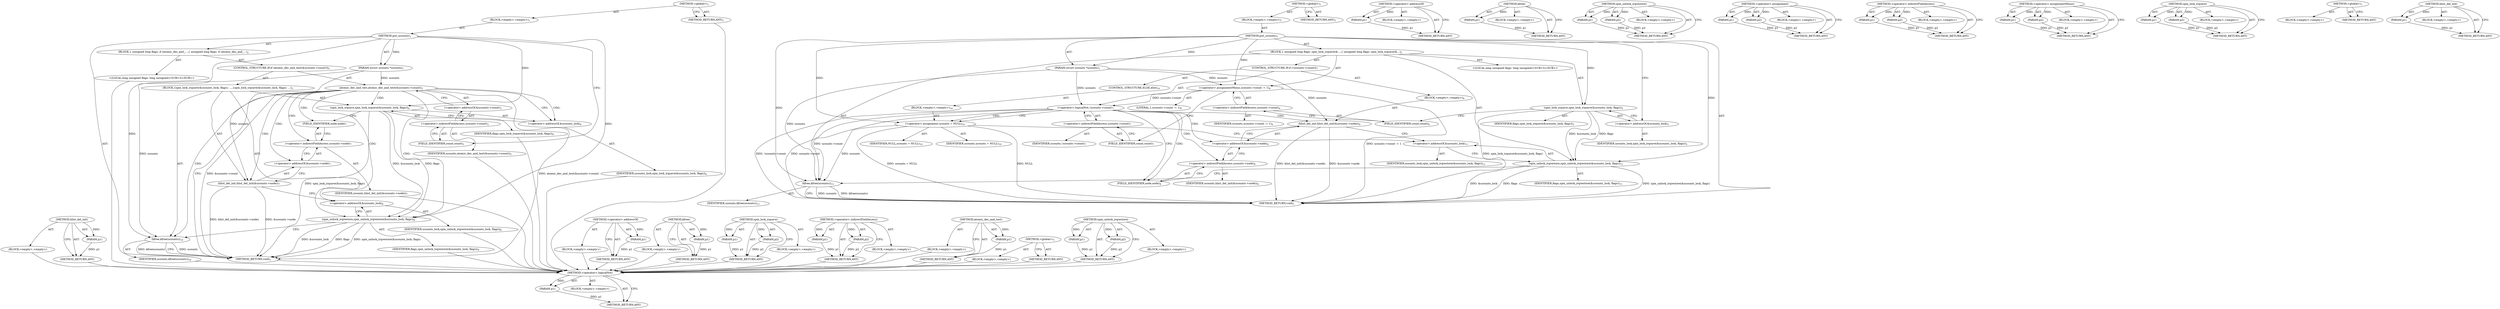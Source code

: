 digraph "hlist_del_init" {
vulnerable_71 [label=<(METHOD,hlist_del_init)>];
vulnerable_72 [label=<(PARAM,p1)>];
vulnerable_73 [label=<(BLOCK,&lt;empty&gt;,&lt;empty&gt;)>];
vulnerable_74 [label=<(METHOD_RETURN,ANY)>];
vulnerable_6 [label=<(METHOD,&lt;global&gt;)<SUB>1</SUB>>];
vulnerable_7 [label=<(BLOCK,&lt;empty&gt;,&lt;empty&gt;)<SUB>1</SUB>>];
vulnerable_8 [label=<(METHOD,put_ucounts)<SUB>1</SUB>>];
vulnerable_9 [label=<(PARAM,struct ucounts *ucounts)<SUB>1</SUB>>];
vulnerable_10 [label=<(BLOCK,{
 	unsigned long flags;
 
	if (atomic_dec_and_...,{
 	unsigned long flags;
 
	if (atomic_dec_and_...)<SUB>2</SUB>>];
vulnerable_11 [label="<(LOCAL,long unsigned flags: long unsigned)<SUB>3</SUB>>"];
vulnerable_12 [label=<(CONTROL_STRUCTURE,IF,if (atomic_dec_and_test(&amp;ucounts-&gt;count)))<SUB>5</SUB>>];
vulnerable_13 [label=<(atomic_dec_and_test,atomic_dec_and_test(&amp;ucounts-&gt;count))<SUB>5</SUB>>];
vulnerable_14 [label=<(&lt;operator&gt;.addressOf,&amp;ucounts-&gt;count)<SUB>5</SUB>>];
vulnerable_15 [label=<(&lt;operator&gt;.indirectFieldAccess,ucounts-&gt;count)<SUB>5</SUB>>];
vulnerable_16 [label=<(IDENTIFIER,ucounts,atomic_dec_and_test(&amp;ucounts-&gt;count))<SUB>5</SUB>>];
vulnerable_17 [label=<(FIELD_IDENTIFIER,count,count)<SUB>5</SUB>>];
vulnerable_18 [label=<(BLOCK,{
		spin_lock_irqsave(&amp;ucounts_lock, flags);
 	...,{
		spin_lock_irqsave(&amp;ucounts_lock, flags);
 	...)<SUB>5</SUB>>];
vulnerable_19 [label=<(spin_lock_irqsave,spin_lock_irqsave(&amp;ucounts_lock, flags))<SUB>6</SUB>>];
vulnerable_20 [label=<(&lt;operator&gt;.addressOf,&amp;ucounts_lock)<SUB>6</SUB>>];
vulnerable_21 [label=<(IDENTIFIER,ucounts_lock,spin_lock_irqsave(&amp;ucounts_lock, flags))<SUB>6</SUB>>];
vulnerable_22 [label=<(IDENTIFIER,flags,spin_lock_irqsave(&amp;ucounts_lock, flags))<SUB>6</SUB>>];
vulnerable_23 [label=<(hlist_del_init,hlist_del_init(&amp;ucounts-&gt;node))<SUB>7</SUB>>];
vulnerable_24 [label=<(&lt;operator&gt;.addressOf,&amp;ucounts-&gt;node)<SUB>7</SUB>>];
vulnerable_25 [label=<(&lt;operator&gt;.indirectFieldAccess,ucounts-&gt;node)<SUB>7</SUB>>];
vulnerable_26 [label=<(IDENTIFIER,ucounts,hlist_del_init(&amp;ucounts-&gt;node))<SUB>7</SUB>>];
vulnerable_27 [label=<(FIELD_IDENTIFIER,node,node)<SUB>7</SUB>>];
vulnerable_28 [label=<(spin_unlock_irqrestore,spin_unlock_irqrestore(&amp;ucounts_lock, flags))<SUB>8</SUB>>];
vulnerable_29 [label=<(&lt;operator&gt;.addressOf,&amp;ucounts_lock)<SUB>8</SUB>>];
vulnerable_30 [label=<(IDENTIFIER,ucounts_lock,spin_unlock_irqrestore(&amp;ucounts_lock, flags))<SUB>8</SUB>>];
vulnerable_31 [label=<(IDENTIFIER,flags,spin_unlock_irqrestore(&amp;ucounts_lock, flags))<SUB>8</SUB>>];
vulnerable_32 [label=<(kfree,kfree(ucounts))<SUB>10</SUB>>];
vulnerable_33 [label=<(IDENTIFIER,ucounts,kfree(ucounts))<SUB>10</SUB>>];
vulnerable_34 [label=<(METHOD_RETURN,void)<SUB>1</SUB>>];
vulnerable_36 [label=<(METHOD_RETURN,ANY)<SUB>1</SUB>>];
vulnerable_57 [label=<(METHOD,&lt;operator&gt;.addressOf)>];
vulnerable_58 [label=<(PARAM,p1)>];
vulnerable_59 [label=<(BLOCK,&lt;empty&gt;,&lt;empty&gt;)>];
vulnerable_60 [label=<(METHOD_RETURN,ANY)>];
vulnerable_80 [label=<(METHOD,kfree)>];
vulnerable_81 [label=<(PARAM,p1)>];
vulnerable_82 [label=<(BLOCK,&lt;empty&gt;,&lt;empty&gt;)>];
vulnerable_83 [label=<(METHOD_RETURN,ANY)>];
vulnerable_66 [label=<(METHOD,spin_lock_irqsave)>];
vulnerable_67 [label=<(PARAM,p1)>];
vulnerable_68 [label=<(PARAM,p2)>];
vulnerable_69 [label=<(BLOCK,&lt;empty&gt;,&lt;empty&gt;)>];
vulnerable_70 [label=<(METHOD_RETURN,ANY)>];
vulnerable_61 [label=<(METHOD,&lt;operator&gt;.indirectFieldAccess)>];
vulnerable_62 [label=<(PARAM,p1)>];
vulnerable_63 [label=<(PARAM,p2)>];
vulnerable_64 [label=<(BLOCK,&lt;empty&gt;,&lt;empty&gt;)>];
vulnerable_65 [label=<(METHOD_RETURN,ANY)>];
vulnerable_53 [label=<(METHOD,atomic_dec_and_test)>];
vulnerable_54 [label=<(PARAM,p1)>];
vulnerable_55 [label=<(BLOCK,&lt;empty&gt;,&lt;empty&gt;)>];
vulnerable_56 [label=<(METHOD_RETURN,ANY)>];
vulnerable_47 [label=<(METHOD,&lt;global&gt;)<SUB>1</SUB>>];
vulnerable_48 [label=<(BLOCK,&lt;empty&gt;,&lt;empty&gt;)>];
vulnerable_49 [label=<(METHOD_RETURN,ANY)>];
vulnerable_75 [label=<(METHOD,spin_unlock_irqrestore)>];
vulnerable_76 [label=<(PARAM,p1)>];
vulnerable_77 [label=<(PARAM,p2)>];
vulnerable_78 [label=<(BLOCK,&lt;empty&gt;,&lt;empty&gt;)>];
vulnerable_79 [label=<(METHOD_RETURN,ANY)>];
fixed_83 [label=<(METHOD,&lt;operator&gt;.logicalNot)>];
fixed_84 [label=<(PARAM,p1)>];
fixed_85 [label=<(BLOCK,&lt;empty&gt;,&lt;empty&gt;)>];
fixed_86 [label=<(METHOD_RETURN,ANY)>];
fixed_6 [label=<(METHOD,&lt;global&gt;)<SUB>1</SUB>>];
fixed_7 [label=<(BLOCK,&lt;empty&gt;,&lt;empty&gt;)<SUB>1</SUB>>];
fixed_8 [label=<(METHOD,put_ucounts)<SUB>1</SUB>>];
fixed_9 [label=<(PARAM,struct ucounts *ucounts)<SUB>1</SUB>>];
fixed_10 [label=<(BLOCK,{
 	unsigned long flags;
 
	spin_lock_irqsave(&amp;...,{
 	unsigned long flags;
 
	spin_lock_irqsave(&amp;...)<SUB>2</SUB>>];
fixed_11 [label="<(LOCAL,long unsigned flags: long unsigned)<SUB>3</SUB>>"];
fixed_12 [label=<(spin_lock_irqsave,spin_lock_irqsave(&amp;ucounts_lock, flags))<SUB>5</SUB>>];
fixed_13 [label=<(&lt;operator&gt;.addressOf,&amp;ucounts_lock)<SUB>5</SUB>>];
fixed_14 [label=<(IDENTIFIER,ucounts_lock,spin_lock_irqsave(&amp;ucounts_lock, flags))<SUB>5</SUB>>];
fixed_15 [label=<(IDENTIFIER,flags,spin_lock_irqsave(&amp;ucounts_lock, flags))<SUB>5</SUB>>];
fixed_16 [label=<(&lt;operator&gt;.assignmentMinus,ucounts-&gt;count -= 1)<SUB>6</SUB>>];
fixed_17 [label=<(&lt;operator&gt;.indirectFieldAccess,ucounts-&gt;count)<SUB>6</SUB>>];
fixed_18 [label=<(IDENTIFIER,ucounts,ucounts-&gt;count -= 1)<SUB>6</SUB>>];
fixed_19 [label=<(FIELD_IDENTIFIER,count,count)<SUB>6</SUB>>];
fixed_20 [label=<(LITERAL,1,ucounts-&gt;count -= 1)<SUB>6</SUB>>];
fixed_21 [label=<(CONTROL_STRUCTURE,IF,if (!ucounts-&gt;count))<SUB>7</SUB>>];
fixed_22 [label=<(&lt;operator&gt;.logicalNot,!ucounts-&gt;count)<SUB>7</SUB>>];
fixed_23 [label=<(&lt;operator&gt;.indirectFieldAccess,ucounts-&gt;count)<SUB>7</SUB>>];
fixed_24 [label=<(IDENTIFIER,ucounts,!ucounts-&gt;count)<SUB>7</SUB>>];
fixed_25 [label=<(FIELD_IDENTIFIER,count,count)<SUB>7</SUB>>];
fixed_26 [label=<(BLOCK,&lt;empty&gt;,&lt;empty&gt;)<SUB>8</SUB>>];
fixed_27 [label=<(hlist_del_init,hlist_del_init(&amp;ucounts-&gt;node))<SUB>8</SUB>>];
fixed_28 [label=<(&lt;operator&gt;.addressOf,&amp;ucounts-&gt;node)<SUB>8</SUB>>];
fixed_29 [label=<(&lt;operator&gt;.indirectFieldAccess,ucounts-&gt;node)<SUB>8</SUB>>];
fixed_30 [label=<(IDENTIFIER,ucounts,hlist_del_init(&amp;ucounts-&gt;node))<SUB>8</SUB>>];
fixed_31 [label=<(FIELD_IDENTIFIER,node,node)<SUB>8</SUB>>];
fixed_32 [label=<(CONTROL_STRUCTURE,ELSE,else)<SUB>10</SUB>>];
fixed_33 [label=<(BLOCK,&lt;empty&gt;,&lt;empty&gt;)<SUB>10</SUB>>];
fixed_34 [label=<(&lt;operator&gt;.assignment,ucounts = NULL)<SUB>10</SUB>>];
fixed_35 [label=<(IDENTIFIER,ucounts,ucounts = NULL)<SUB>10</SUB>>];
fixed_36 [label=<(IDENTIFIER,NULL,ucounts = NULL)<SUB>10</SUB>>];
fixed_37 [label=<(spin_unlock_irqrestore,spin_unlock_irqrestore(&amp;ucounts_lock, flags))<SUB>11</SUB>>];
fixed_38 [label=<(&lt;operator&gt;.addressOf,&amp;ucounts_lock)<SUB>11</SUB>>];
fixed_39 [label=<(IDENTIFIER,ucounts_lock,spin_unlock_irqrestore(&amp;ucounts_lock, flags))<SUB>11</SUB>>];
fixed_40 [label=<(IDENTIFIER,flags,spin_unlock_irqrestore(&amp;ucounts_lock, flags))<SUB>11</SUB>>];
fixed_41 [label=<(kfree,kfree(ucounts))<SUB>13</SUB>>];
fixed_42 [label=<(IDENTIFIER,ucounts,kfree(ucounts))<SUB>13</SUB>>];
fixed_43 [label=<(METHOD_RETURN,void)<SUB>1</SUB>>];
fixed_45 [label=<(METHOD_RETURN,ANY)<SUB>1</SUB>>];
fixed_69 [label=<(METHOD,&lt;operator&gt;.addressOf)>];
fixed_70 [label=<(PARAM,p1)>];
fixed_71 [label=<(BLOCK,&lt;empty&gt;,&lt;empty&gt;)>];
fixed_72 [label=<(METHOD_RETURN,ANY)>];
fixed_101 [label=<(METHOD,kfree)>];
fixed_102 [label=<(PARAM,p1)>];
fixed_103 [label=<(BLOCK,&lt;empty&gt;,&lt;empty&gt;)>];
fixed_104 [label=<(METHOD_RETURN,ANY)>];
fixed_96 [label=<(METHOD,spin_unlock_irqrestore)>];
fixed_97 [label=<(PARAM,p1)>];
fixed_98 [label=<(PARAM,p2)>];
fixed_99 [label=<(BLOCK,&lt;empty&gt;,&lt;empty&gt;)>];
fixed_100 [label=<(METHOD_RETURN,ANY)>];
fixed_91 [label=<(METHOD,&lt;operator&gt;.assignment)>];
fixed_92 [label=<(PARAM,p1)>];
fixed_93 [label=<(PARAM,p2)>];
fixed_94 [label=<(BLOCK,&lt;empty&gt;,&lt;empty&gt;)>];
fixed_95 [label=<(METHOD_RETURN,ANY)>];
fixed_78 [label=<(METHOD,&lt;operator&gt;.indirectFieldAccess)>];
fixed_79 [label=<(PARAM,p1)>];
fixed_80 [label=<(PARAM,p2)>];
fixed_81 [label=<(BLOCK,&lt;empty&gt;,&lt;empty&gt;)>];
fixed_82 [label=<(METHOD_RETURN,ANY)>];
fixed_73 [label=<(METHOD,&lt;operator&gt;.assignmentMinus)>];
fixed_74 [label=<(PARAM,p1)>];
fixed_75 [label=<(PARAM,p2)>];
fixed_76 [label=<(BLOCK,&lt;empty&gt;,&lt;empty&gt;)>];
fixed_77 [label=<(METHOD_RETURN,ANY)>];
fixed_64 [label=<(METHOD,spin_lock_irqsave)>];
fixed_65 [label=<(PARAM,p1)>];
fixed_66 [label=<(PARAM,p2)>];
fixed_67 [label=<(BLOCK,&lt;empty&gt;,&lt;empty&gt;)>];
fixed_68 [label=<(METHOD_RETURN,ANY)>];
fixed_58 [label=<(METHOD,&lt;global&gt;)<SUB>1</SUB>>];
fixed_59 [label=<(BLOCK,&lt;empty&gt;,&lt;empty&gt;)>];
fixed_60 [label=<(METHOD_RETURN,ANY)>];
fixed_87 [label=<(METHOD,hlist_del_init)>];
fixed_88 [label=<(PARAM,p1)>];
fixed_89 [label=<(BLOCK,&lt;empty&gt;,&lt;empty&gt;)>];
fixed_90 [label=<(METHOD_RETURN,ANY)>];
vulnerable_71 -> vulnerable_72  [key=0, label="AST: "];
vulnerable_71 -> vulnerable_72  [key=1, label="DDG: "];
vulnerable_71 -> vulnerable_73  [key=0, label="AST: "];
vulnerable_71 -> vulnerable_74  [key=0, label="AST: "];
vulnerable_71 -> vulnerable_74  [key=1, label="CFG: "];
vulnerable_72 -> vulnerable_74  [key=0, label="DDG: p1"];
vulnerable_73 -> fixed_83  [key=0];
vulnerable_74 -> fixed_83  [key=0];
vulnerable_6 -> vulnerable_7  [key=0, label="AST: "];
vulnerable_6 -> vulnerable_36  [key=0, label="AST: "];
vulnerable_6 -> vulnerable_36  [key=1, label="CFG: "];
vulnerable_7 -> vulnerable_8  [key=0, label="AST: "];
vulnerable_8 -> vulnerable_9  [key=0, label="AST: "];
vulnerable_8 -> vulnerable_9  [key=1, label="DDG: "];
vulnerable_8 -> vulnerable_10  [key=0, label="AST: "];
vulnerable_8 -> vulnerable_34  [key=0, label="AST: "];
vulnerable_8 -> vulnerable_17  [key=0, label="CFG: "];
vulnerable_8 -> vulnerable_19  [key=0, label="DDG: "];
vulnerable_8 -> vulnerable_28  [key=0, label="DDG: "];
vulnerable_8 -> vulnerable_32  [key=0, label="DDG: "];
vulnerable_9 -> vulnerable_13  [key=0, label="DDG: ucounts"];
vulnerable_9 -> vulnerable_23  [key=0, label="DDG: ucounts"];
vulnerable_9 -> vulnerable_32  [key=0, label="DDG: ucounts"];
vulnerable_10 -> vulnerable_11  [key=0, label="AST: "];
vulnerable_10 -> vulnerable_12  [key=0, label="AST: "];
vulnerable_11 -> fixed_83  [key=0];
vulnerable_12 -> vulnerable_13  [key=0, label="AST: "];
vulnerable_12 -> vulnerable_18  [key=0, label="AST: "];
vulnerable_13 -> vulnerable_14  [key=0, label="AST: "];
vulnerable_13 -> vulnerable_34  [key=0, label="CFG: "];
vulnerable_13 -> vulnerable_34  [key=1, label="DDG: &amp;ucounts-&gt;count"];
vulnerable_13 -> vulnerable_34  [key=2, label="DDG: atomic_dec_and_test(&amp;ucounts-&gt;count)"];
vulnerable_13 -> vulnerable_20  [key=0, label="CFG: "];
vulnerable_13 -> vulnerable_20  [key=1, label="CDG: "];
vulnerable_13 -> vulnerable_24  [key=0, label="CDG: "];
vulnerable_13 -> vulnerable_29  [key=0, label="CDG: "];
vulnerable_13 -> vulnerable_32  [key=0, label="CDG: "];
vulnerable_13 -> vulnerable_23  [key=0, label="CDG: "];
vulnerable_13 -> vulnerable_19  [key=0, label="CDG: "];
vulnerable_13 -> vulnerable_28  [key=0, label="CDG: "];
vulnerable_13 -> vulnerable_25  [key=0, label="CDG: "];
vulnerable_13 -> vulnerable_27  [key=0, label="CDG: "];
vulnerable_14 -> vulnerable_15  [key=0, label="AST: "];
vulnerable_14 -> vulnerable_13  [key=0, label="CFG: "];
vulnerable_15 -> vulnerable_16  [key=0, label="AST: "];
vulnerable_15 -> vulnerable_17  [key=0, label="AST: "];
vulnerable_15 -> vulnerable_14  [key=0, label="CFG: "];
vulnerable_16 -> fixed_83  [key=0];
vulnerable_17 -> vulnerable_15  [key=0, label="CFG: "];
vulnerable_18 -> vulnerable_19  [key=0, label="AST: "];
vulnerable_18 -> vulnerable_23  [key=0, label="AST: "];
vulnerable_18 -> vulnerable_28  [key=0, label="AST: "];
vulnerable_18 -> vulnerable_32  [key=0, label="AST: "];
vulnerable_19 -> vulnerable_20  [key=0, label="AST: "];
vulnerable_19 -> vulnerable_22  [key=0, label="AST: "];
vulnerable_19 -> vulnerable_27  [key=0, label="CFG: "];
vulnerable_19 -> vulnerable_34  [key=0, label="DDG: spin_lock_irqsave(&amp;ucounts_lock, flags)"];
vulnerable_19 -> vulnerable_28  [key=0, label="DDG: &amp;ucounts_lock"];
vulnerable_19 -> vulnerable_28  [key=1, label="DDG: flags"];
vulnerable_20 -> vulnerable_21  [key=0, label="AST: "];
vulnerable_20 -> vulnerable_19  [key=0, label="CFG: "];
vulnerable_21 -> fixed_83  [key=0];
vulnerable_22 -> fixed_83  [key=0];
vulnerable_23 -> vulnerable_24  [key=0, label="AST: "];
vulnerable_23 -> vulnerable_29  [key=0, label="CFG: "];
vulnerable_23 -> vulnerable_34  [key=0, label="DDG: &amp;ucounts-&gt;node"];
vulnerable_23 -> vulnerable_34  [key=1, label="DDG: hlist_del_init(&amp;ucounts-&gt;node)"];
vulnerable_24 -> vulnerable_25  [key=0, label="AST: "];
vulnerable_24 -> vulnerable_23  [key=0, label="CFG: "];
vulnerable_25 -> vulnerable_26  [key=0, label="AST: "];
vulnerable_25 -> vulnerable_27  [key=0, label="AST: "];
vulnerable_25 -> vulnerable_24  [key=0, label="CFG: "];
vulnerable_26 -> fixed_83  [key=0];
vulnerable_27 -> vulnerable_25  [key=0, label="CFG: "];
vulnerable_28 -> vulnerable_29  [key=0, label="AST: "];
vulnerable_28 -> vulnerable_31  [key=0, label="AST: "];
vulnerable_28 -> vulnerable_32  [key=0, label="CFG: "];
vulnerable_28 -> vulnerable_34  [key=0, label="DDG: &amp;ucounts_lock"];
vulnerable_28 -> vulnerable_34  [key=1, label="DDG: flags"];
vulnerable_28 -> vulnerable_34  [key=2, label="DDG: spin_unlock_irqrestore(&amp;ucounts_lock, flags)"];
vulnerable_29 -> vulnerable_30  [key=0, label="AST: "];
vulnerable_29 -> vulnerable_28  [key=0, label="CFG: "];
vulnerable_30 -> fixed_83  [key=0];
vulnerable_31 -> fixed_83  [key=0];
vulnerable_32 -> vulnerable_33  [key=0, label="AST: "];
vulnerable_32 -> vulnerable_34  [key=0, label="CFG: "];
vulnerable_32 -> vulnerable_34  [key=1, label="DDG: ucounts"];
vulnerable_32 -> vulnerable_34  [key=2, label="DDG: kfree(ucounts)"];
vulnerable_33 -> fixed_83  [key=0];
vulnerable_34 -> fixed_83  [key=0];
vulnerable_36 -> fixed_83  [key=0];
vulnerable_57 -> vulnerable_58  [key=0, label="AST: "];
vulnerable_57 -> vulnerable_58  [key=1, label="DDG: "];
vulnerable_57 -> vulnerable_59  [key=0, label="AST: "];
vulnerable_57 -> vulnerable_60  [key=0, label="AST: "];
vulnerable_57 -> vulnerable_60  [key=1, label="CFG: "];
vulnerable_58 -> vulnerable_60  [key=0, label="DDG: p1"];
vulnerable_59 -> fixed_83  [key=0];
vulnerable_60 -> fixed_83  [key=0];
vulnerable_80 -> vulnerable_81  [key=0, label="AST: "];
vulnerable_80 -> vulnerable_81  [key=1, label="DDG: "];
vulnerable_80 -> vulnerable_82  [key=0, label="AST: "];
vulnerable_80 -> vulnerable_83  [key=0, label="AST: "];
vulnerable_80 -> vulnerable_83  [key=1, label="CFG: "];
vulnerable_81 -> vulnerable_83  [key=0, label="DDG: p1"];
vulnerable_82 -> fixed_83  [key=0];
vulnerable_83 -> fixed_83  [key=0];
vulnerable_66 -> vulnerable_67  [key=0, label="AST: "];
vulnerable_66 -> vulnerable_67  [key=1, label="DDG: "];
vulnerable_66 -> vulnerable_69  [key=0, label="AST: "];
vulnerable_66 -> vulnerable_68  [key=0, label="AST: "];
vulnerable_66 -> vulnerable_68  [key=1, label="DDG: "];
vulnerable_66 -> vulnerable_70  [key=0, label="AST: "];
vulnerable_66 -> vulnerable_70  [key=1, label="CFG: "];
vulnerable_67 -> vulnerable_70  [key=0, label="DDG: p1"];
vulnerable_68 -> vulnerable_70  [key=0, label="DDG: p2"];
vulnerable_69 -> fixed_83  [key=0];
vulnerable_70 -> fixed_83  [key=0];
vulnerable_61 -> vulnerable_62  [key=0, label="AST: "];
vulnerable_61 -> vulnerable_62  [key=1, label="DDG: "];
vulnerable_61 -> vulnerable_64  [key=0, label="AST: "];
vulnerable_61 -> vulnerable_63  [key=0, label="AST: "];
vulnerable_61 -> vulnerable_63  [key=1, label="DDG: "];
vulnerable_61 -> vulnerable_65  [key=0, label="AST: "];
vulnerable_61 -> vulnerable_65  [key=1, label="CFG: "];
vulnerable_62 -> vulnerable_65  [key=0, label="DDG: p1"];
vulnerable_63 -> vulnerable_65  [key=0, label="DDG: p2"];
vulnerable_64 -> fixed_83  [key=0];
vulnerable_65 -> fixed_83  [key=0];
vulnerable_53 -> vulnerable_54  [key=0, label="AST: "];
vulnerable_53 -> vulnerable_54  [key=1, label="DDG: "];
vulnerable_53 -> vulnerable_55  [key=0, label="AST: "];
vulnerable_53 -> vulnerable_56  [key=0, label="AST: "];
vulnerable_53 -> vulnerable_56  [key=1, label="CFG: "];
vulnerable_54 -> vulnerable_56  [key=0, label="DDG: p1"];
vulnerable_55 -> fixed_83  [key=0];
vulnerable_56 -> fixed_83  [key=0];
vulnerable_47 -> vulnerable_48  [key=0, label="AST: "];
vulnerable_47 -> vulnerable_49  [key=0, label="AST: "];
vulnerable_47 -> vulnerable_49  [key=1, label="CFG: "];
vulnerable_48 -> fixed_83  [key=0];
vulnerable_49 -> fixed_83  [key=0];
vulnerable_75 -> vulnerable_76  [key=0, label="AST: "];
vulnerable_75 -> vulnerable_76  [key=1, label="DDG: "];
vulnerable_75 -> vulnerable_78  [key=0, label="AST: "];
vulnerable_75 -> vulnerable_77  [key=0, label="AST: "];
vulnerable_75 -> vulnerable_77  [key=1, label="DDG: "];
vulnerable_75 -> vulnerable_79  [key=0, label="AST: "];
vulnerable_75 -> vulnerable_79  [key=1, label="CFG: "];
vulnerable_76 -> vulnerable_79  [key=0, label="DDG: p1"];
vulnerable_77 -> vulnerable_79  [key=0, label="DDG: p2"];
vulnerable_78 -> fixed_83  [key=0];
vulnerable_79 -> fixed_83  [key=0];
fixed_83 -> fixed_84  [key=0, label="AST: "];
fixed_83 -> fixed_84  [key=1, label="DDG: "];
fixed_83 -> fixed_85  [key=0, label="AST: "];
fixed_83 -> fixed_86  [key=0, label="AST: "];
fixed_83 -> fixed_86  [key=1, label="CFG: "];
fixed_84 -> fixed_86  [key=0, label="DDG: p1"];
fixed_6 -> fixed_7  [key=0, label="AST: "];
fixed_6 -> fixed_45  [key=0, label="AST: "];
fixed_6 -> fixed_45  [key=1, label="CFG: "];
fixed_7 -> fixed_8  [key=0, label="AST: "];
fixed_8 -> fixed_9  [key=0, label="AST: "];
fixed_8 -> fixed_9  [key=1, label="DDG: "];
fixed_8 -> fixed_10  [key=0, label="AST: "];
fixed_8 -> fixed_43  [key=0, label="AST: "];
fixed_8 -> fixed_13  [key=0, label="CFG: "];
fixed_8 -> fixed_16  [key=0, label="DDG: "];
fixed_8 -> fixed_12  [key=0, label="DDG: "];
fixed_8 -> fixed_37  [key=0, label="DDG: "];
fixed_8 -> fixed_41  [key=0, label="DDG: "];
fixed_8 -> fixed_34  [key=0, label="DDG: "];
fixed_9 -> fixed_16  [key=0, label="DDG: ucounts"];
fixed_9 -> fixed_41  [key=0, label="DDG: ucounts"];
fixed_9 -> fixed_22  [key=0, label="DDG: ucounts"];
fixed_9 -> fixed_27  [key=0, label="DDG: ucounts"];
fixed_10 -> fixed_11  [key=0, label="AST: "];
fixed_10 -> fixed_12  [key=0, label="AST: "];
fixed_10 -> fixed_16  [key=0, label="AST: "];
fixed_10 -> fixed_21  [key=0, label="AST: "];
fixed_10 -> fixed_37  [key=0, label="AST: "];
fixed_10 -> fixed_41  [key=0, label="AST: "];
fixed_12 -> fixed_13  [key=0, label="AST: "];
fixed_12 -> fixed_15  [key=0, label="AST: "];
fixed_12 -> fixed_19  [key=0, label="CFG: "];
fixed_12 -> fixed_43  [key=0, label="DDG: spin_lock_irqsave(&amp;ucounts_lock, flags)"];
fixed_12 -> fixed_37  [key=0, label="DDG: &amp;ucounts_lock"];
fixed_12 -> fixed_37  [key=1, label="DDG: flags"];
fixed_13 -> fixed_14  [key=0, label="AST: "];
fixed_13 -> fixed_12  [key=0, label="CFG: "];
fixed_16 -> fixed_17  [key=0, label="AST: "];
fixed_16 -> fixed_20  [key=0, label="AST: "];
fixed_16 -> fixed_25  [key=0, label="CFG: "];
fixed_16 -> fixed_43  [key=0, label="DDG: ucounts-&gt;count -= 1"];
fixed_16 -> fixed_22  [key=0, label="DDG: ucounts-&gt;count"];
fixed_17 -> fixed_18  [key=0, label="AST: "];
fixed_17 -> fixed_19  [key=0, label="AST: "];
fixed_17 -> fixed_16  [key=0, label="CFG: "];
fixed_19 -> fixed_17  [key=0, label="CFG: "];
fixed_21 -> fixed_22  [key=0, label="AST: "];
fixed_21 -> fixed_26  [key=0, label="AST: "];
fixed_21 -> fixed_32  [key=0, label="AST: "];
fixed_22 -> fixed_23  [key=0, label="AST: "];
fixed_22 -> fixed_31  [key=0, label="CFG: "];
fixed_22 -> fixed_31  [key=1, label="CDG: "];
fixed_22 -> fixed_34  [key=0, label="CFG: "];
fixed_22 -> fixed_34  [key=1, label="CDG: "];
fixed_22 -> fixed_43  [key=0, label="DDG: ucounts-&gt;count"];
fixed_22 -> fixed_43  [key=1, label="DDG: !ucounts-&gt;count"];
fixed_22 -> fixed_41  [key=0, label="DDG: ucounts-&gt;count"];
fixed_22 -> fixed_29  [key=0, label="CDG: "];
fixed_22 -> fixed_28  [key=0, label="CDG: "];
fixed_22 -> fixed_27  [key=0, label="CDG: "];
fixed_23 -> fixed_24  [key=0, label="AST: "];
fixed_23 -> fixed_25  [key=0, label="AST: "];
fixed_23 -> fixed_22  [key=0, label="CFG: "];
fixed_25 -> fixed_23  [key=0, label="CFG: "];
fixed_26 -> fixed_27  [key=0, label="AST: "];
fixed_27 -> fixed_28  [key=0, label="AST: "];
fixed_27 -> fixed_38  [key=0, label="CFG: "];
fixed_27 -> fixed_43  [key=0, label="DDG: &amp;ucounts-&gt;node"];
fixed_27 -> fixed_43  [key=1, label="DDG: hlist_del_init(&amp;ucounts-&gt;node)"];
fixed_28 -> fixed_29  [key=0, label="AST: "];
fixed_28 -> fixed_27  [key=0, label="CFG: "];
fixed_29 -> fixed_30  [key=0, label="AST: "];
fixed_29 -> fixed_31  [key=0, label="AST: "];
fixed_29 -> fixed_28  [key=0, label="CFG: "];
fixed_31 -> fixed_29  [key=0, label="CFG: "];
fixed_32 -> fixed_33  [key=0, label="AST: "];
fixed_33 -> fixed_34  [key=0, label="AST: "];
fixed_34 -> fixed_35  [key=0, label="AST: "];
fixed_34 -> fixed_36  [key=0, label="AST: "];
fixed_34 -> fixed_38  [key=0, label="CFG: "];
fixed_34 -> fixed_43  [key=0, label="DDG: ucounts = NULL"];
fixed_34 -> fixed_43  [key=1, label="DDG: NULL"];
fixed_34 -> fixed_41  [key=0, label="DDG: ucounts"];
fixed_37 -> fixed_38  [key=0, label="AST: "];
fixed_37 -> fixed_40  [key=0, label="AST: "];
fixed_37 -> fixed_41  [key=0, label="CFG: "];
fixed_37 -> fixed_43  [key=0, label="DDG: &amp;ucounts_lock"];
fixed_37 -> fixed_43  [key=1, label="DDG: flags"];
fixed_37 -> fixed_43  [key=2, label="DDG: spin_unlock_irqrestore(&amp;ucounts_lock, flags)"];
fixed_38 -> fixed_39  [key=0, label="AST: "];
fixed_38 -> fixed_37  [key=0, label="CFG: "];
fixed_41 -> fixed_42  [key=0, label="AST: "];
fixed_41 -> fixed_43  [key=0, label="CFG: "];
fixed_41 -> fixed_43  [key=1, label="DDG: ucounts"];
fixed_41 -> fixed_43  [key=2, label="DDG: kfree(ucounts)"];
fixed_69 -> fixed_70  [key=0, label="AST: "];
fixed_69 -> fixed_70  [key=1, label="DDG: "];
fixed_69 -> fixed_71  [key=0, label="AST: "];
fixed_69 -> fixed_72  [key=0, label="AST: "];
fixed_69 -> fixed_72  [key=1, label="CFG: "];
fixed_70 -> fixed_72  [key=0, label="DDG: p1"];
fixed_101 -> fixed_102  [key=0, label="AST: "];
fixed_101 -> fixed_102  [key=1, label="DDG: "];
fixed_101 -> fixed_103  [key=0, label="AST: "];
fixed_101 -> fixed_104  [key=0, label="AST: "];
fixed_101 -> fixed_104  [key=1, label="CFG: "];
fixed_102 -> fixed_104  [key=0, label="DDG: p1"];
fixed_96 -> fixed_97  [key=0, label="AST: "];
fixed_96 -> fixed_97  [key=1, label="DDG: "];
fixed_96 -> fixed_99  [key=0, label="AST: "];
fixed_96 -> fixed_98  [key=0, label="AST: "];
fixed_96 -> fixed_98  [key=1, label="DDG: "];
fixed_96 -> fixed_100  [key=0, label="AST: "];
fixed_96 -> fixed_100  [key=1, label="CFG: "];
fixed_97 -> fixed_100  [key=0, label="DDG: p1"];
fixed_98 -> fixed_100  [key=0, label="DDG: p2"];
fixed_91 -> fixed_92  [key=0, label="AST: "];
fixed_91 -> fixed_92  [key=1, label="DDG: "];
fixed_91 -> fixed_94  [key=0, label="AST: "];
fixed_91 -> fixed_93  [key=0, label="AST: "];
fixed_91 -> fixed_93  [key=1, label="DDG: "];
fixed_91 -> fixed_95  [key=0, label="AST: "];
fixed_91 -> fixed_95  [key=1, label="CFG: "];
fixed_92 -> fixed_95  [key=0, label="DDG: p1"];
fixed_93 -> fixed_95  [key=0, label="DDG: p2"];
fixed_78 -> fixed_79  [key=0, label="AST: "];
fixed_78 -> fixed_79  [key=1, label="DDG: "];
fixed_78 -> fixed_81  [key=0, label="AST: "];
fixed_78 -> fixed_80  [key=0, label="AST: "];
fixed_78 -> fixed_80  [key=1, label="DDG: "];
fixed_78 -> fixed_82  [key=0, label="AST: "];
fixed_78 -> fixed_82  [key=1, label="CFG: "];
fixed_79 -> fixed_82  [key=0, label="DDG: p1"];
fixed_80 -> fixed_82  [key=0, label="DDG: p2"];
fixed_73 -> fixed_74  [key=0, label="AST: "];
fixed_73 -> fixed_74  [key=1, label="DDG: "];
fixed_73 -> fixed_76  [key=0, label="AST: "];
fixed_73 -> fixed_75  [key=0, label="AST: "];
fixed_73 -> fixed_75  [key=1, label="DDG: "];
fixed_73 -> fixed_77  [key=0, label="AST: "];
fixed_73 -> fixed_77  [key=1, label="CFG: "];
fixed_74 -> fixed_77  [key=0, label="DDG: p1"];
fixed_75 -> fixed_77  [key=0, label="DDG: p2"];
fixed_64 -> fixed_65  [key=0, label="AST: "];
fixed_64 -> fixed_65  [key=1, label="DDG: "];
fixed_64 -> fixed_67  [key=0, label="AST: "];
fixed_64 -> fixed_66  [key=0, label="AST: "];
fixed_64 -> fixed_66  [key=1, label="DDG: "];
fixed_64 -> fixed_68  [key=0, label="AST: "];
fixed_64 -> fixed_68  [key=1, label="CFG: "];
fixed_65 -> fixed_68  [key=0, label="DDG: p1"];
fixed_66 -> fixed_68  [key=0, label="DDG: p2"];
fixed_58 -> fixed_59  [key=0, label="AST: "];
fixed_58 -> fixed_60  [key=0, label="AST: "];
fixed_58 -> fixed_60  [key=1, label="CFG: "];
fixed_87 -> fixed_88  [key=0, label="AST: "];
fixed_87 -> fixed_88  [key=1, label="DDG: "];
fixed_87 -> fixed_89  [key=0, label="AST: "];
fixed_87 -> fixed_90  [key=0, label="AST: "];
fixed_87 -> fixed_90  [key=1, label="CFG: "];
fixed_88 -> fixed_90  [key=0, label="DDG: p1"];
}
